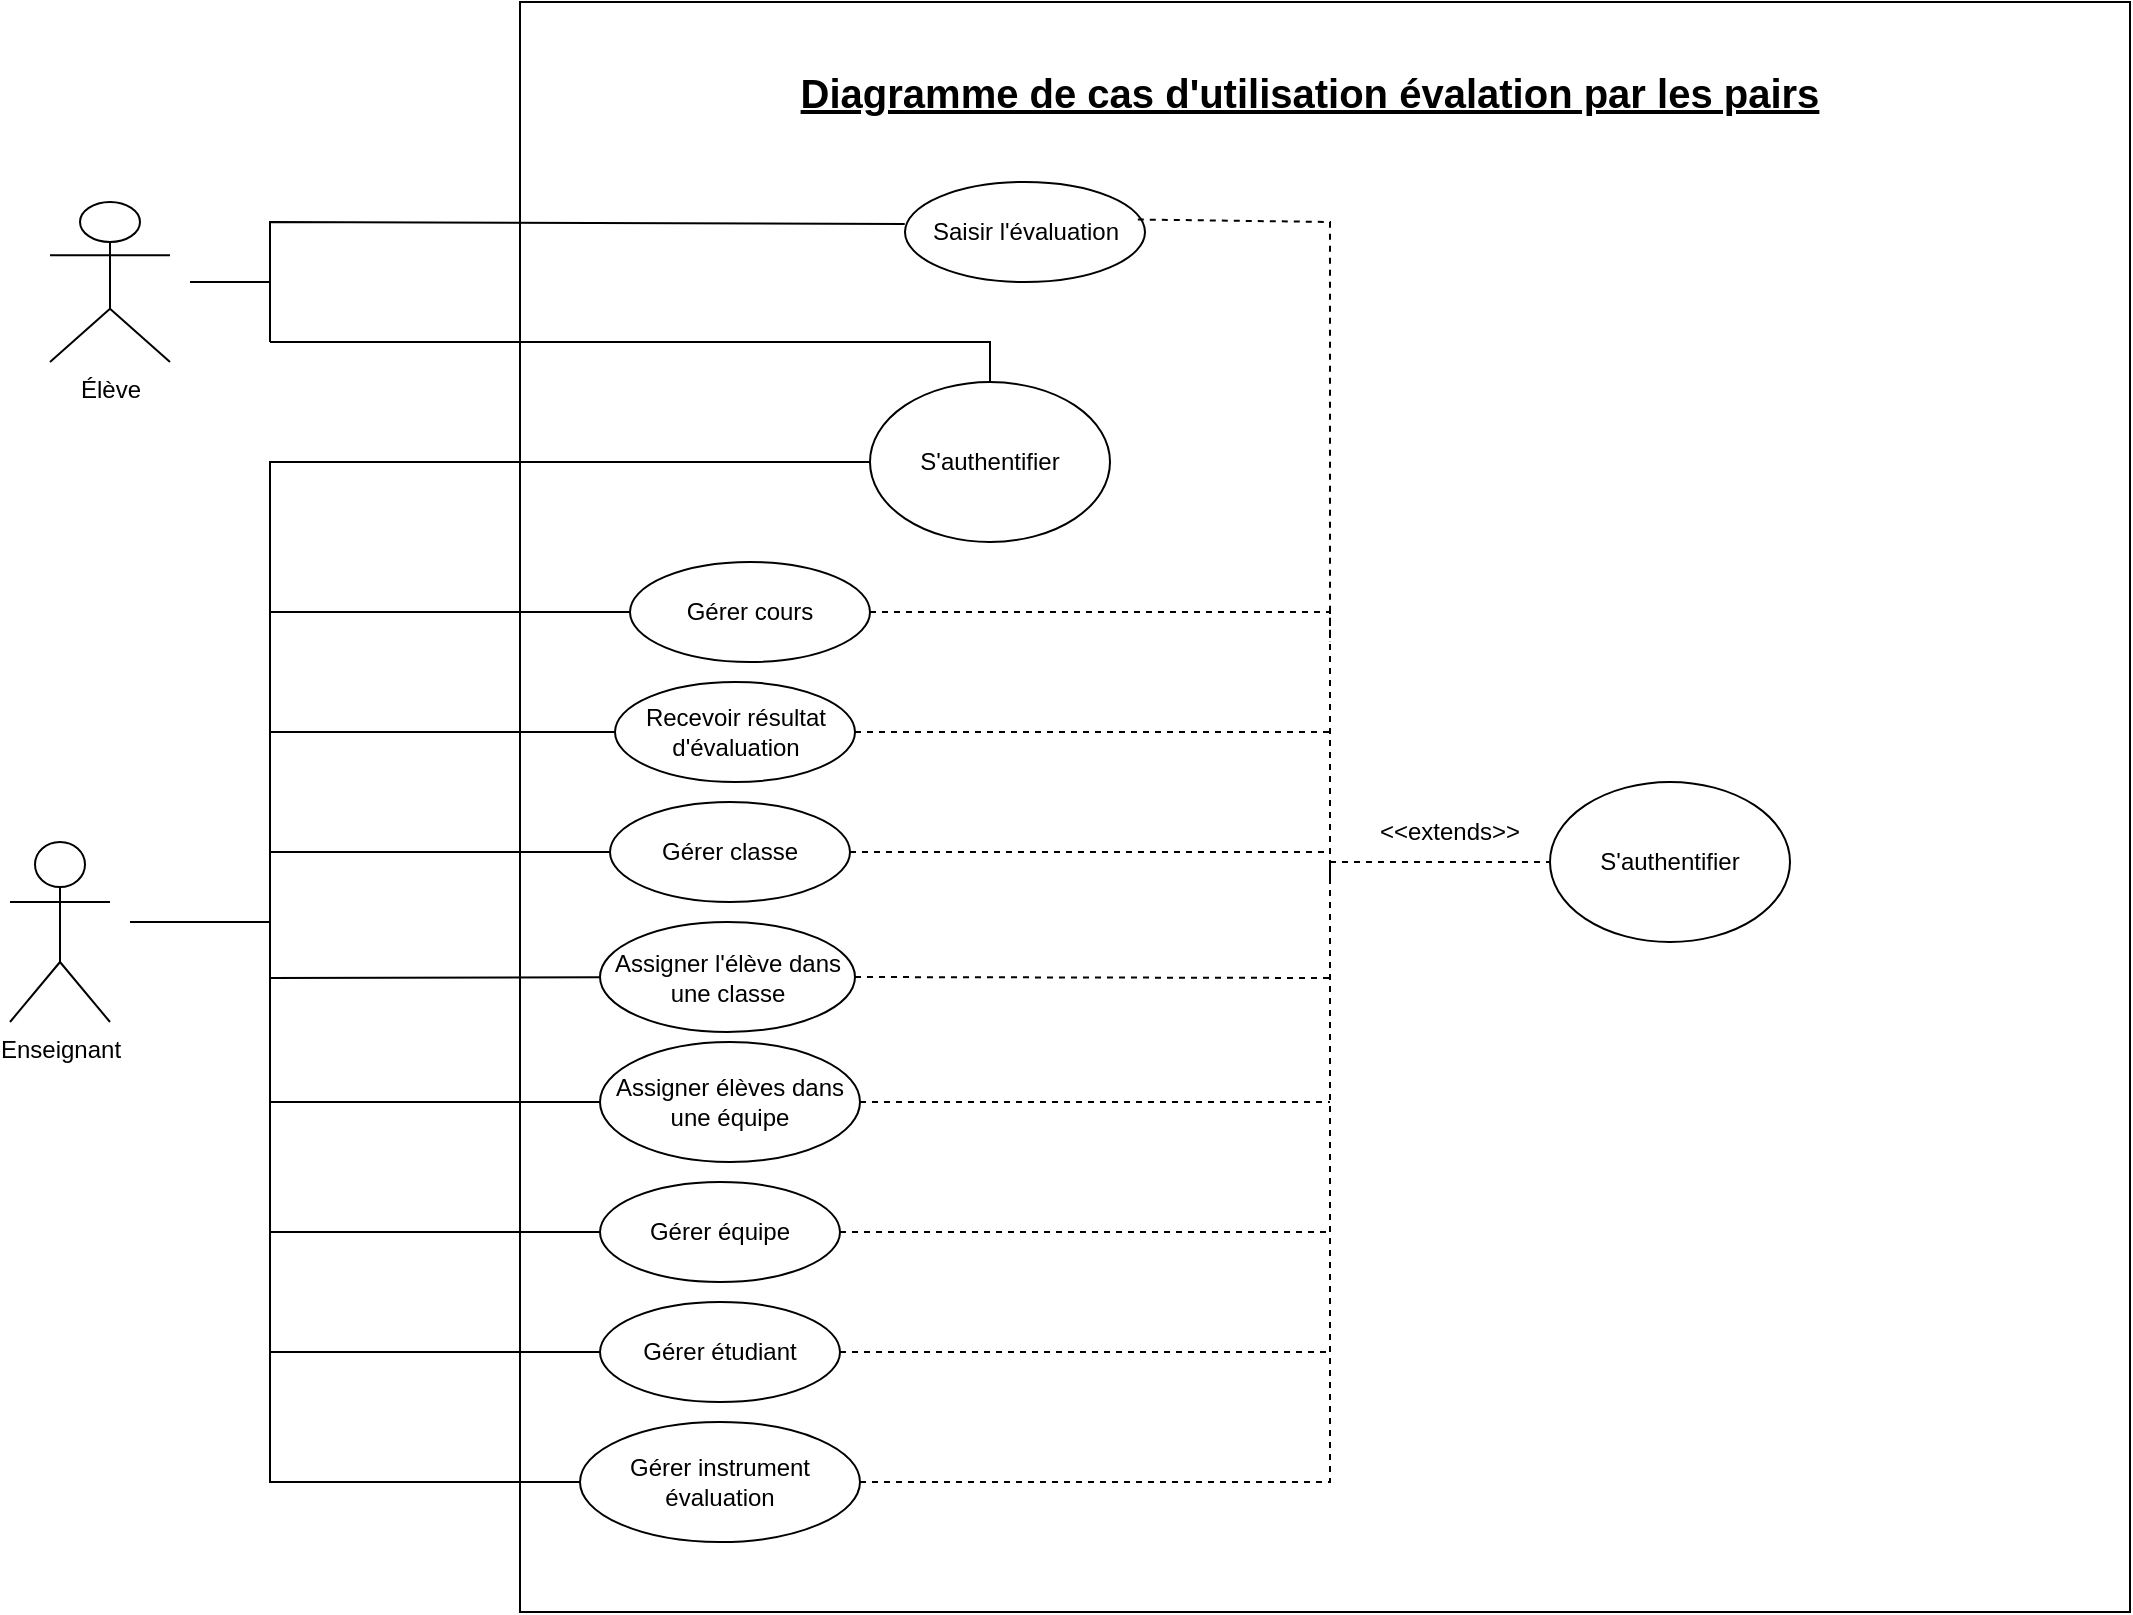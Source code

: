 <mxfile version="26.1.1">
  <diagram name="Page-1" id="2NRcpRsxniAUh_VQ4GuZ">
    <mxGraphModel dx="2040" dy="940" grid="1" gridSize="10" guides="1" tooltips="1" connect="1" arrows="1" fold="1" page="1" pageScale="1" pageWidth="850" pageHeight="1100" background="#ffffff" math="0" shadow="0">
      <root>
        <mxCell id="0" />
        <mxCell id="1" parent="0" />
        <mxCell id="KWLnXYTSGP2t3y_5yK3n-1" value="" style="whiteSpace=wrap;html=1;aspect=fixed;" parent="1" vertex="1">
          <mxGeometry x="485" y="60" width="805" height="805" as="geometry" />
        </mxCell>
        <mxCell id="KWLnXYTSGP2t3y_5yK3n-2" value="&lt;b&gt;&lt;font style=&quot;font-size: 20px;&quot;&gt;&lt;u&gt;Diagramme de cas d&#39;utilisation évalation par les pairs&lt;/u&gt;&lt;/font&gt;&lt;/b&gt;" style="text;html=1;align=center;verticalAlign=middle;whiteSpace=wrap;rounded=0;" parent="1" vertex="1">
          <mxGeometry x="610" y="90" width="540" height="30" as="geometry" />
        </mxCell>
        <mxCell id="KWLnXYTSGP2t3y_5yK3n-3" value="Enseignant" style="shape=umlActor;verticalLabelPosition=bottom;verticalAlign=top;html=1;outlineConnect=0;" parent="1" vertex="1">
          <mxGeometry x="230" y="480" width="50" height="90" as="geometry" />
        </mxCell>
        <mxCell id="KWLnXYTSGP2t3y_5yK3n-5" value="Élève" style="shape=umlActor;verticalLabelPosition=bottom;verticalAlign=top;html=1;outlineConnect=0;" parent="1" vertex="1">
          <mxGeometry x="250" y="160" width="60" height="80" as="geometry" />
        </mxCell>
        <mxCell id="KWLnXYTSGP2t3y_5yK3n-7" value="Gérer cours" style="ellipse;whiteSpace=wrap;html=1;" parent="1" vertex="1">
          <mxGeometry x="540" y="340" width="120" height="50" as="geometry" />
        </mxCell>
        <mxCell id="KWLnXYTSGP2t3y_5yK3n-8" value="Assigner l&#39;élève dans une classe" style="ellipse;whiteSpace=wrap;html=1;" parent="1" vertex="1">
          <mxGeometry x="525" y="520" width="127.5" height="55" as="geometry" />
        </mxCell>
        <mxCell id="KWLnXYTSGP2t3y_5yK3n-9" value="Gérer classe" style="ellipse;whiteSpace=wrap;html=1;" parent="1" vertex="1">
          <mxGeometry x="530" y="460" width="120" height="50" as="geometry" />
        </mxCell>
        <mxCell id="KWLnXYTSGP2t3y_5yK3n-11" value="Gérer équipe" style="ellipse;whiteSpace=wrap;html=1;" parent="1" vertex="1">
          <mxGeometry x="525" y="650" width="120" height="50" as="geometry" />
        </mxCell>
        <mxCell id="KWLnXYTSGP2t3y_5yK3n-12" value="Gérer instrument évaluation" style="ellipse;whiteSpace=wrap;html=1;" parent="1" vertex="1">
          <mxGeometry x="515" y="770" width="140" height="60" as="geometry" />
        </mxCell>
        <mxCell id="KWLnXYTSGP2t3y_5yK3n-13" value="Assigner élèves dans une équipe" style="ellipse;whiteSpace=wrap;html=1;" parent="1" vertex="1">
          <mxGeometry x="525" y="580" width="130" height="60" as="geometry" />
        </mxCell>
        <mxCell id="KWLnXYTSGP2t3y_5yK3n-16" value="" style="endArrow=none;html=1;rounded=0;entryX=0;entryY=0.5;entryDx=0;entryDy=0;" parent="1" target="KWLnXYTSGP2t3y_5yK3n-9" edge="1">
          <mxGeometry width="50" height="50" relative="1" as="geometry">
            <mxPoint x="360" y="485" as="sourcePoint" />
            <mxPoint x="405" y="447" as="targetPoint" />
            <Array as="points" />
          </mxGeometry>
        </mxCell>
        <mxCell id="KWLnXYTSGP2t3y_5yK3n-18" value="" style="endArrow=none;html=1;rounded=0;" parent="1" target="KWLnXYTSGP2t3y_5yK3n-8" edge="1">
          <mxGeometry width="50" height="50" relative="1" as="geometry">
            <mxPoint x="360" y="548" as="sourcePoint" />
            <mxPoint x="380" y="500" as="targetPoint" />
          </mxGeometry>
        </mxCell>
        <mxCell id="KWLnXYTSGP2t3y_5yK3n-19" value="" style="endArrow=none;html=1;rounded=0;entryX=0;entryY=0.5;entryDx=0;entryDy=0;" parent="1" target="KWLnXYTSGP2t3y_5yK3n-11" edge="1">
          <mxGeometry width="50" height="50" relative="1" as="geometry">
            <mxPoint x="360" y="675" as="sourcePoint" />
            <mxPoint x="830" y="430" as="targetPoint" />
            <Array as="points" />
          </mxGeometry>
        </mxCell>
        <mxCell id="KWLnXYTSGP2t3y_5yK3n-20" value="" style="endArrow=none;html=1;rounded=0;entryX=0;entryY=0.5;entryDx=0;entryDy=0;" parent="1" target="KWLnXYTSGP2t3y_5yK3n-13" edge="1">
          <mxGeometry width="50" height="50" relative="1" as="geometry">
            <mxPoint x="360" y="610" as="sourcePoint" />
            <mxPoint x="830" y="430" as="targetPoint" />
          </mxGeometry>
        </mxCell>
        <mxCell id="KWLnXYTSGP2t3y_5yK3n-21" value="" style="endArrow=none;html=1;rounded=0;entryX=0;entryY=0.5;entryDx=0;entryDy=0;" parent="1" target="KWLnXYTSGP2t3y_5yK3n-7" edge="1">
          <mxGeometry width="50" height="50" relative="1" as="geometry">
            <mxPoint x="360" y="365" as="sourcePoint" />
            <mxPoint x="540" y="360" as="targetPoint" />
          </mxGeometry>
        </mxCell>
        <mxCell id="KWLnXYTSGP2t3y_5yK3n-22" value="" style="endArrow=none;html=1;rounded=0;entryX=0;entryY=0.5;entryDx=0;entryDy=0;" parent="1" target="KWLnXYTSGP2t3y_5yK3n-12" edge="1">
          <mxGeometry width="50" height="50" relative="1" as="geometry">
            <mxPoint x="360" y="510" as="sourcePoint" />
            <mxPoint x="660" y="510" as="targetPoint" />
            <Array as="points">
              <mxPoint x="360" y="800" />
            </Array>
          </mxGeometry>
        </mxCell>
        <mxCell id="KWLnXYTSGP2t3y_5yK3n-24" value="S&#39;authentifier" style="ellipse;whiteSpace=wrap;html=1;" parent="1" vertex="1">
          <mxGeometry x="660" y="250" width="120" height="80" as="geometry" />
        </mxCell>
        <mxCell id="KWLnXYTSGP2t3y_5yK3n-25" value="S&#39;authentifier" style="ellipse;whiteSpace=wrap;html=1;" parent="1" vertex="1">
          <mxGeometry x="1000" y="450" width="120" height="80" as="geometry" />
        </mxCell>
        <mxCell id="KWLnXYTSGP2t3y_5yK3n-29" value="" style="endArrow=none;html=1;rounded=0;entryX=0;entryY=0.5;entryDx=0;entryDy=0;" parent="1" target="KWLnXYTSGP2t3y_5yK3n-24" edge="1">
          <mxGeometry width="50" height="50" relative="1" as="geometry">
            <mxPoint x="360" y="510" as="sourcePoint" />
            <mxPoint x="650" y="310" as="targetPoint" />
            <Array as="points">
              <mxPoint x="360" y="290" />
            </Array>
          </mxGeometry>
        </mxCell>
        <mxCell id="KWLnXYTSGP2t3y_5yK3n-30" value="" style="endArrow=none;html=1;rounded=0;entryX=0.5;entryY=0;entryDx=0;entryDy=0;" parent="1" target="KWLnXYTSGP2t3y_5yK3n-24" edge="1">
          <mxGeometry width="50" height="50" relative="1" as="geometry">
            <mxPoint x="360" y="230" as="sourcePoint" />
            <mxPoint x="610" y="370" as="targetPoint" />
            <Array as="points">
              <mxPoint x="720" y="230" />
            </Array>
          </mxGeometry>
        </mxCell>
        <mxCell id="KWLnXYTSGP2t3y_5yK3n-31" value="Saisir l&#39;évaluation" style="ellipse;whiteSpace=wrap;html=1;" parent="1" vertex="1">
          <mxGeometry x="677.5" y="150" width="120" height="50" as="geometry" />
        </mxCell>
        <mxCell id="KWLnXYTSGP2t3y_5yK3n-32" value="" style="endArrow=none;html=1;rounded=0;entryX=-0.001;entryY=0.42;entryDx=0;entryDy=0;entryPerimeter=0;" parent="1" target="KWLnXYTSGP2t3y_5yK3n-31" edge="1">
          <mxGeometry width="50" height="50" relative="1" as="geometry">
            <mxPoint x="360" y="230" as="sourcePoint" />
            <mxPoint x="390" y="170" as="targetPoint" />
            <Array as="points">
              <mxPoint x="360" y="170" />
            </Array>
          </mxGeometry>
        </mxCell>
        <mxCell id="LO9QVF12d6lSyf8jE8cC-1" value="" style="endArrow=none;dashed=1;html=1;rounded=0;exitX=0.97;exitY=0.375;exitDx=0;exitDy=0;exitPerimeter=0;" parent="1" source="KWLnXYTSGP2t3y_5yK3n-31" edge="1">
          <mxGeometry width="50" height="50" relative="1" as="geometry">
            <mxPoint x="690" y="190" as="sourcePoint" />
            <mxPoint x="890" y="380" as="targetPoint" />
            <Array as="points">
              <mxPoint x="890" y="170" />
            </Array>
          </mxGeometry>
        </mxCell>
        <mxCell id="LO9QVF12d6lSyf8jE8cC-2" value="Recevoir résultat d&#39;évaluation" style="ellipse;whiteSpace=wrap;html=1;" parent="1" vertex="1">
          <mxGeometry x="532.5" y="400" width="120" height="50" as="geometry" />
        </mxCell>
        <mxCell id="LO9QVF12d6lSyf8jE8cC-5" value="" style="endArrow=none;html=1;rounded=0;entryX=0;entryY=0.5;entryDx=0;entryDy=0;" parent="1" target="LO9QVF12d6lSyf8jE8cC-2" edge="1">
          <mxGeometry width="50" height="50" relative="1" as="geometry">
            <mxPoint x="360" y="425" as="sourcePoint" />
            <mxPoint x="390" y="460" as="targetPoint" />
            <Array as="points" />
          </mxGeometry>
        </mxCell>
        <mxCell id="LO9QVF12d6lSyf8jE8cC-10" value="" style="endArrow=none;dashed=1;html=1;rounded=0;exitX=1;exitY=0.5;exitDx=0;exitDy=0;" parent="1" source="KWLnXYTSGP2t3y_5yK3n-7" edge="1">
          <mxGeometry width="50" height="50" relative="1" as="geometry">
            <mxPoint x="700" y="450" as="sourcePoint" />
            <mxPoint x="890" y="500" as="targetPoint" />
            <Array as="points">
              <mxPoint x="890" y="365" />
            </Array>
          </mxGeometry>
        </mxCell>
        <mxCell id="LO9QVF12d6lSyf8jE8cC-11" value="" style="endArrow=none;dashed=1;html=1;rounded=0;exitX=1;exitY=0.5;exitDx=0;exitDy=0;" parent="1" source="LO9QVF12d6lSyf8jE8cC-2" edge="1">
          <mxGeometry width="50" height="50" relative="1" as="geometry">
            <mxPoint x="700" y="500" as="sourcePoint" />
            <mxPoint x="890" y="425" as="targetPoint" />
          </mxGeometry>
        </mxCell>
        <mxCell id="LO9QVF12d6lSyf8jE8cC-12" value="" style="endArrow=none;dashed=1;html=1;rounded=0;exitX=1;exitY=0.5;exitDx=0;exitDy=0;" parent="1" source="KWLnXYTSGP2t3y_5yK3n-9" edge="1">
          <mxGeometry width="50" height="50" relative="1" as="geometry">
            <mxPoint x="680" y="530" as="sourcePoint" />
            <mxPoint x="890" y="485" as="targetPoint" />
          </mxGeometry>
        </mxCell>
        <mxCell id="LO9QVF12d6lSyf8jE8cC-13" value="" style="endArrow=none;dashed=1;html=1;rounded=0;exitX=1;exitY=0.5;exitDx=0;exitDy=0;" parent="1" source="KWLnXYTSGP2t3y_5yK3n-12" edge="1">
          <mxGeometry width="50" height="50" relative="1" as="geometry">
            <mxPoint x="770" y="840" as="sourcePoint" />
            <mxPoint x="890" y="490" as="targetPoint" />
            <Array as="points">
              <mxPoint x="890" y="800" />
            </Array>
          </mxGeometry>
        </mxCell>
        <mxCell id="LO9QVF12d6lSyf8jE8cC-14" value="" style="endArrow=none;dashed=1;html=1;rounded=0;entryX=0;entryY=0.5;entryDx=0;entryDy=0;" parent="1" target="KWLnXYTSGP2t3y_5yK3n-25" edge="1">
          <mxGeometry width="50" height="50" relative="1" as="geometry">
            <mxPoint x="890" y="490" as="sourcePoint" />
            <mxPoint x="940" y="440" as="targetPoint" />
          </mxGeometry>
        </mxCell>
        <mxCell id="LO9QVF12d6lSyf8jE8cC-15" value="" style="endArrow=none;dashed=1;html=1;rounded=0;exitX=1;exitY=0.5;exitDx=0;exitDy=0;" parent="1" source="KWLnXYTSGP2t3y_5yK3n-8" edge="1">
          <mxGeometry width="50" height="50" relative="1" as="geometry">
            <mxPoint x="730" y="620" as="sourcePoint" />
            <mxPoint x="890" y="548" as="targetPoint" />
          </mxGeometry>
        </mxCell>
        <mxCell id="LO9QVF12d6lSyf8jE8cC-16" value="" style="endArrow=none;dashed=1;html=1;rounded=0;exitX=1;exitY=0.5;exitDx=0;exitDy=0;" parent="1" source="KWLnXYTSGP2t3y_5yK3n-13" edge="1">
          <mxGeometry width="50" height="50" relative="1" as="geometry">
            <mxPoint x="780" y="670" as="sourcePoint" />
            <mxPoint x="890" y="610" as="targetPoint" />
          </mxGeometry>
        </mxCell>
        <mxCell id="LO9QVF12d6lSyf8jE8cC-17" value="" style="endArrow=none;dashed=1;html=1;rounded=0;exitX=1;exitY=0.5;exitDx=0;exitDy=0;" parent="1" source="KWLnXYTSGP2t3y_5yK3n-11" edge="1">
          <mxGeometry width="50" height="50" relative="1" as="geometry">
            <mxPoint x="675" y="680.0" as="sourcePoint" />
            <mxPoint x="890" y="675" as="targetPoint" />
          </mxGeometry>
        </mxCell>
        <mxCell id="LO9QVF12d6lSyf8jE8cC-19" value="Gérer étudiant" style="ellipse;whiteSpace=wrap;html=1;" parent="1" vertex="1">
          <mxGeometry x="525" y="710" width="120" height="50" as="geometry" />
        </mxCell>
        <mxCell id="LO9QVF12d6lSyf8jE8cC-21" value="" style="endArrow=none;html=1;rounded=0;entryX=0;entryY=0.5;entryDx=0;entryDy=0;" parent="1" target="LO9QVF12d6lSyf8jE8cC-19" edge="1">
          <mxGeometry width="50" height="50" relative="1" as="geometry">
            <mxPoint x="360" y="735" as="sourcePoint" />
            <mxPoint x="430" y="760" as="targetPoint" />
          </mxGeometry>
        </mxCell>
        <mxCell id="LO9QVF12d6lSyf8jE8cC-23" value="" style="endArrow=none;dashed=1;html=1;rounded=0;exitX=1;exitY=0.5;exitDx=0;exitDy=0;" parent="1" source="LO9QVF12d6lSyf8jE8cC-19" edge="1">
          <mxGeometry width="50" height="50" relative="1" as="geometry">
            <mxPoint x="670" y="850" as="sourcePoint" />
            <mxPoint x="890" y="735" as="targetPoint" />
          </mxGeometry>
        </mxCell>
        <mxCell id="LO9QVF12d6lSyf8jE8cC-26" value="" style="endArrow=none;html=1;rounded=0;" parent="1" edge="1">
          <mxGeometry width="50" height="50" relative="1" as="geometry">
            <mxPoint x="290" y="520" as="sourcePoint" />
            <mxPoint x="360" y="520" as="targetPoint" />
          </mxGeometry>
        </mxCell>
        <mxCell id="LO9QVF12d6lSyf8jE8cC-27" value="" style="endArrow=none;html=1;rounded=0;" parent="1" edge="1">
          <mxGeometry width="50" height="50" relative="1" as="geometry">
            <mxPoint x="320" y="200" as="sourcePoint" />
            <mxPoint x="360" y="200" as="targetPoint" />
          </mxGeometry>
        </mxCell>
        <mxCell id="LO9QVF12d6lSyf8jE8cC-28" value="&amp;lt;&amp;lt;extends&amp;gt;&amp;gt;" style="text;html=1;align=center;verticalAlign=middle;whiteSpace=wrap;rounded=0;" parent="1" vertex="1">
          <mxGeometry x="920" y="460" width="60" height="30" as="geometry" />
        </mxCell>
      </root>
    </mxGraphModel>
  </diagram>
</mxfile>
